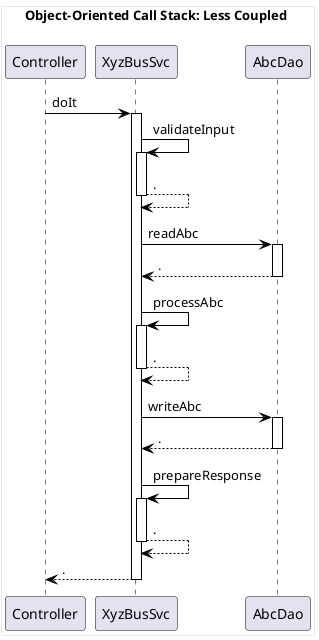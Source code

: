 @startuml

skinparam SequenceBoxBackgroundColor White
skinparam SequenceBoxBorderColor LightGrey
skinparam SequenceBoxFontSize 17
skinparam SequenceBoxFontStyle Bold

skinparam sequence {
ArrowColor Black
LifeLineBorderColor Black
' LifeLineBackgroundColor LightGrey

ParticipantBorderColor Black
' ParticipantBackgroundColor DodgerBlue
' ParticipantFontName Impact
' ParticipantFontSize 17
' ParticipantFontColor #A9DCDF

' ActorBorderColor DeepSkyBlue
' ActorBackgroundColor aqua
' ActorFontColor DeepSkyBlue
' ActorFontSize 17
' ActorFontName Aapex
}

box Object-Oriented Call Stack: Less Coupled \n

participant Controller
participant XyzBusSvc
participant AbcDao

Controller->XyzBusSvc ++ : doIt
XyzBusSvc->XyzBusSvc ++ : validateInput
return .
||10|
XyzBusSvc->AbcDao ++ : readAbc
return .
||10|
XyzBusSvc->XyzBusSvc ++ : processAbc
return .
||10|
XyzBusSvc->AbcDao ++ : writeAbc
return .
||10|
XyzBusSvc->XyzBusSvc ++ : prepareResponse
return .
return .
@enduml
